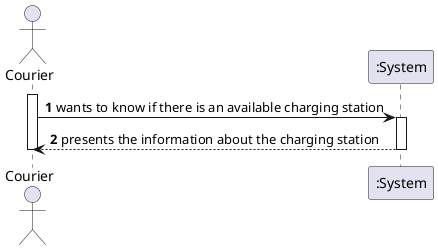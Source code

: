 @startuml
autonumber
actor "Courier" as CR

activate CR
CR -> ":System" : wants to know if there is an available charging station
activate ":System"
":System" --> CR : presents the information about the charging station
deactivate ":System"

deactivate CR
@enduml
